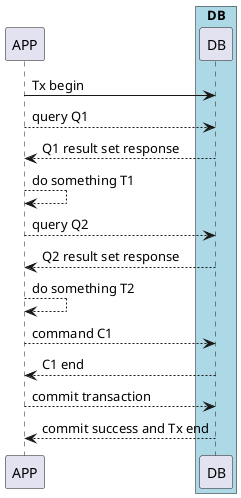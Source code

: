 @startuml
participant APP
box "DB" #LightBlue
participant DB
end box
APP -> DB: Tx begin
APP --> DB: query Q1
APP <-- DB: Q1 result set response
APP --> APP: do something T1
APP --> DB: query Q2
APP <-- DB: Q2 result set response
APP --> APP: do something T2
APP --> DB: command C1
APP <-- DB: C1 end
APP --> DB: commit transaction
APP <-- DB: commit success and Tx end
@enduml